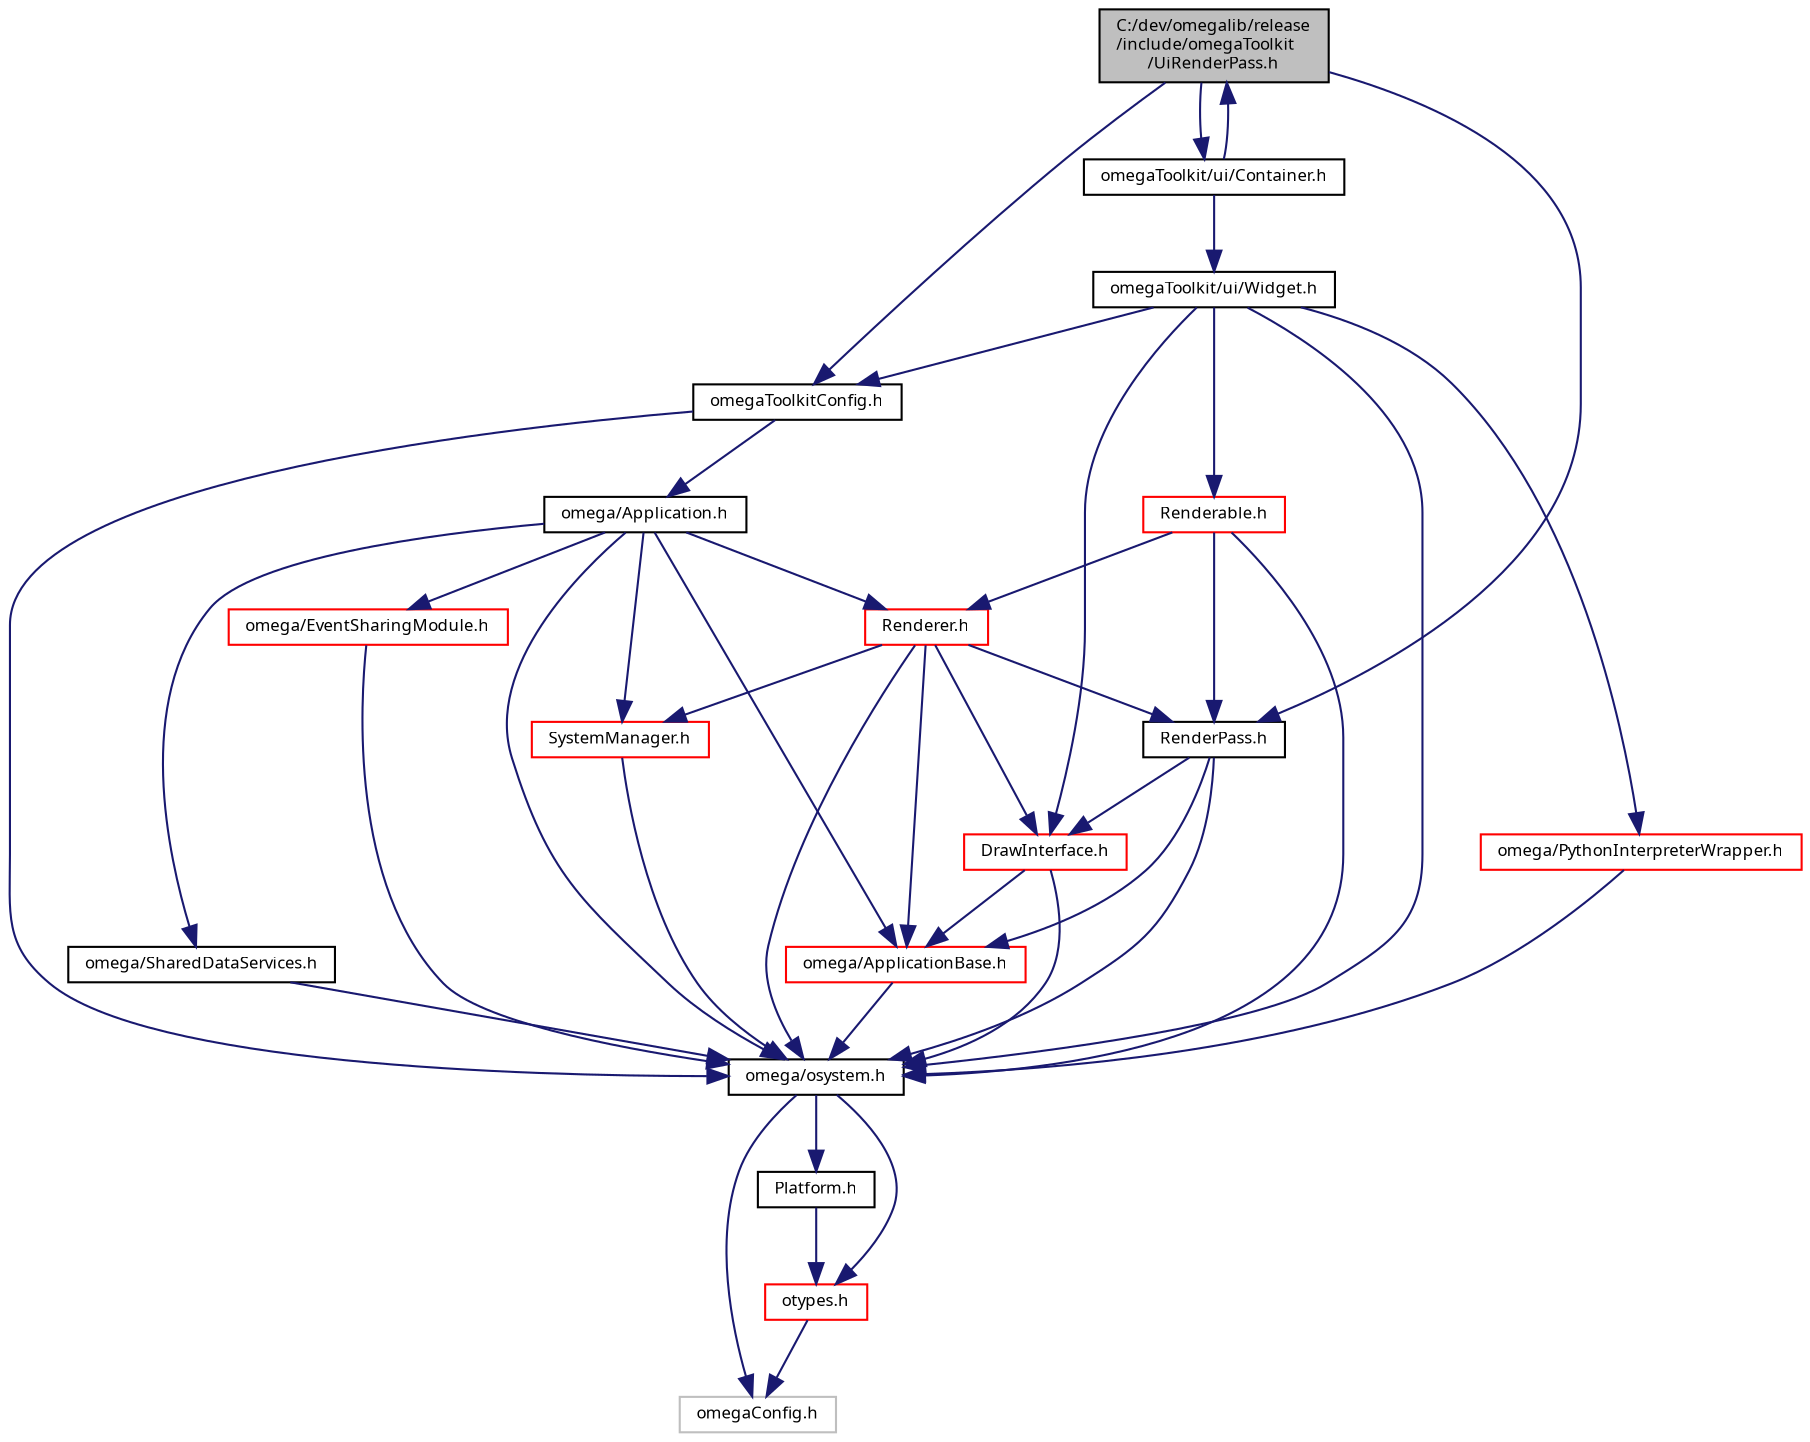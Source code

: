 digraph "C:/dev/omegalib/release/include/omegaToolkit/UiRenderPass.h"
{
  bgcolor="transparent";
  edge [fontname="FreeSans.ttf",fontsize="8",labelfontname="FreeSans.ttf",labelfontsize="8"];
  node [fontname="FreeSans.ttf",fontsize="8",shape=record];
  Node1 [label="C:/dev/omegalib/release\l/include/omegaToolkit\l/UiRenderPass.h",height=0.2,width=0.4,color="black", fillcolor="grey75", style="filled", fontcolor="black"];
  Node1 -> Node2 [color="midnightblue",fontsize="8",style="solid",fontname="FreeSans.ttf"];
  Node2 [label="omegaToolkitConfig.h",height=0.2,width=0.4,color="black",URL="$omega_toolkit_config_8h.html"];
  Node2 -> Node3 [color="midnightblue",fontsize="8",style="solid",fontname="FreeSans.ttf"];
  Node3 [label="omega/osystem.h",height=0.2,width=0.4,color="black",URL="$include_2omega_2osystem_8h.html"];
  Node3 -> Node4 [color="midnightblue",fontsize="8",style="solid",fontname="FreeSans.ttf"];
  Node4 [label="omegaConfig.h",height=0.2,width=0.4,color="grey75"];
  Node3 -> Node5 [color="midnightblue",fontsize="8",style="solid",fontname="FreeSans.ttf"];
  Node5 [label="otypes.h",height=0.2,width=0.4,color="red",URL="$include_2omega_2otypes_8h.html"];
  Node5 -> Node4 [color="midnightblue",fontsize="8",style="solid",fontname="FreeSans.ttf"];
  Node3 -> Node6 [color="midnightblue",fontsize="8",style="solid",fontname="FreeSans.ttf"];
  Node6 [label="Platform.h",height=0.2,width=0.4,color="black",URL="$_platform_8h.html"];
  Node6 -> Node5 [color="midnightblue",fontsize="8",style="solid",fontname="FreeSans.ttf"];
  Node2 -> Node7 [color="midnightblue",fontsize="8",style="solid",fontname="FreeSans.ttf"];
  Node7 [label="omega/Application.h",height=0.2,width=0.4,color="black",URL="$_application_8h.html"];
  Node7 -> Node3 [color="midnightblue",fontsize="8",style="solid",fontname="FreeSans.ttf"];
  Node7 -> Node8 [color="midnightblue",fontsize="8",style="solid",fontname="FreeSans.ttf"];
  Node8 [label="Renderer.h",height=0.2,width=0.4,color="red",URL="$_renderer_8h.html"];
  Node8 -> Node3 [color="midnightblue",fontsize="8",style="solid",fontname="FreeSans.ttf"];
  Node8 -> Node9 [color="midnightblue",fontsize="8",style="solid",fontname="FreeSans.ttf"];
  Node9 [label="DrawInterface.h",height=0.2,width=0.4,color="red",URL="$_draw_interface_8h.html"];
  Node9 -> Node3 [color="midnightblue",fontsize="8",style="solid",fontname="FreeSans.ttf"];
  Node9 -> Node10 [color="midnightblue",fontsize="8",style="solid",fontname="FreeSans.ttf"];
  Node10 [label="omega/ApplicationBase.h",height=0.2,width=0.4,color="red",URL="$_application_base_8h.html"];
  Node10 -> Node3 [color="midnightblue",fontsize="8",style="solid",fontname="FreeSans.ttf"];
  Node8 -> Node11 [color="midnightblue",fontsize="8",style="solid",fontname="FreeSans.ttf"];
  Node11 [label="RenderPass.h",height=0.2,width=0.4,color="black",URL="$_render_pass_8h.html"];
  Node11 -> Node3 [color="midnightblue",fontsize="8",style="solid",fontname="FreeSans.ttf"];
  Node11 -> Node10 [color="midnightblue",fontsize="8",style="solid",fontname="FreeSans.ttf"];
  Node11 -> Node9 [color="midnightblue",fontsize="8",style="solid",fontname="FreeSans.ttf"];
  Node8 -> Node10 [color="midnightblue",fontsize="8",style="solid",fontname="FreeSans.ttf"];
  Node8 -> Node12 [color="midnightblue",fontsize="8",style="solid",fontname="FreeSans.ttf"];
  Node12 [label="SystemManager.h",height=0.2,width=0.4,color="red",URL="$_system_manager_8h.html"];
  Node12 -> Node3 [color="midnightblue",fontsize="8",style="solid",fontname="FreeSans.ttf"];
  Node7 -> Node10 [color="midnightblue",fontsize="8",style="solid",fontname="FreeSans.ttf"];
  Node7 -> Node12 [color="midnightblue",fontsize="8",style="solid",fontname="FreeSans.ttf"];
  Node7 -> Node13 [color="midnightblue",fontsize="8",style="solid",fontname="FreeSans.ttf"];
  Node13 [label="omega/SharedDataServices.h",height=0.2,width=0.4,color="black",URL="$_shared_data_services_8h.html"];
  Node13 -> Node3 [color="midnightblue",fontsize="8",style="solid",fontname="FreeSans.ttf"];
  Node7 -> Node14 [color="midnightblue",fontsize="8",style="solid",fontname="FreeSans.ttf"];
  Node14 [label="omega/EventSharingModule.h",height=0.2,width=0.4,color="red",URL="$_event_sharing_module_8h.html"];
  Node14 -> Node3 [color="midnightblue",fontsize="8",style="solid",fontname="FreeSans.ttf"];
  Node1 -> Node11 [color="midnightblue",fontsize="8",style="solid",fontname="FreeSans.ttf"];
  Node1 -> Node15 [color="midnightblue",fontsize="8",style="solid",fontname="FreeSans.ttf"];
  Node15 [label="omegaToolkit/ui/Container.h",height=0.2,width=0.4,color="black",URL="$_container_8h.html"];
  Node15 -> Node16 [color="midnightblue",fontsize="8",style="solid",fontname="FreeSans.ttf"];
  Node16 [label="omegaToolkit/ui/Widget.h",height=0.2,width=0.4,color="black",URL="$_widget_8h.html"];
  Node16 -> Node3 [color="midnightblue",fontsize="8",style="solid",fontname="FreeSans.ttf"];
  Node16 -> Node2 [color="midnightblue",fontsize="8",style="solid",fontname="FreeSans.ttf"];
  Node16 -> Node9 [color="midnightblue",fontsize="8",style="solid",fontname="FreeSans.ttf"];
  Node16 -> Node17 [color="midnightblue",fontsize="8",style="solid",fontname="FreeSans.ttf"];
  Node17 [label="Renderable.h",height=0.2,width=0.4,color="red",URL="$_renderable_8h.html"];
  Node17 -> Node3 [color="midnightblue",fontsize="8",style="solid",fontname="FreeSans.ttf"];
  Node17 -> Node11 [color="midnightblue",fontsize="8",style="solid",fontname="FreeSans.ttf"];
  Node17 -> Node8 [color="midnightblue",fontsize="8",style="solid",fontname="FreeSans.ttf"];
  Node16 -> Node18 [color="midnightblue",fontsize="8",style="solid",fontname="FreeSans.ttf"];
  Node18 [label="omega/PythonInterpreterWrapper.h",height=0.2,width=0.4,color="red",URL="$_python_interpreter_wrapper_8h.html"];
  Node18 -> Node3 [color="midnightblue",fontsize="8",style="solid",fontname="FreeSans.ttf"];
  Node15 -> Node1 [color="midnightblue",fontsize="8",style="solid",fontname="FreeSans.ttf"];
}
